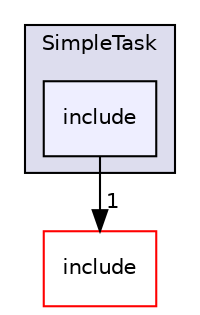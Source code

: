 digraph "include" {
  compound=true
  node [ fontsize="10", fontname="Helvetica"];
  edge [ labelfontsize="10", labelfontname="Helvetica"];
  subgraph clusterdir_17ef634807327893f590026ed2796c10 {
    graph [ bgcolor="#ddddee", pencolor="black", label="SimpleTask" fontname="Helvetica", fontsize="10", URL="dir_17ef634807327893f590026ed2796c10.html"]
  dir_ee339c1feed5f6a3f108cb5015672a79 [shape=box, label="include", style="filled", fillcolor="#eeeeff", pencolor="black", URL="dir_ee339c1feed5f6a3f108cb5015672a79.html"];
  }
  dir_d44c64559bbebec7f509842c48db8b23 [shape=box label="include" fillcolor="white" style="filled" color="red" URL="dir_d44c64559bbebec7f509842c48db8b23.html"];
  dir_ee339c1feed5f6a3f108cb5015672a79->dir_d44c64559bbebec7f509842c48db8b23 [headlabel="1", labeldistance=1.5 headhref="dir_000008_000021.html"];
}
